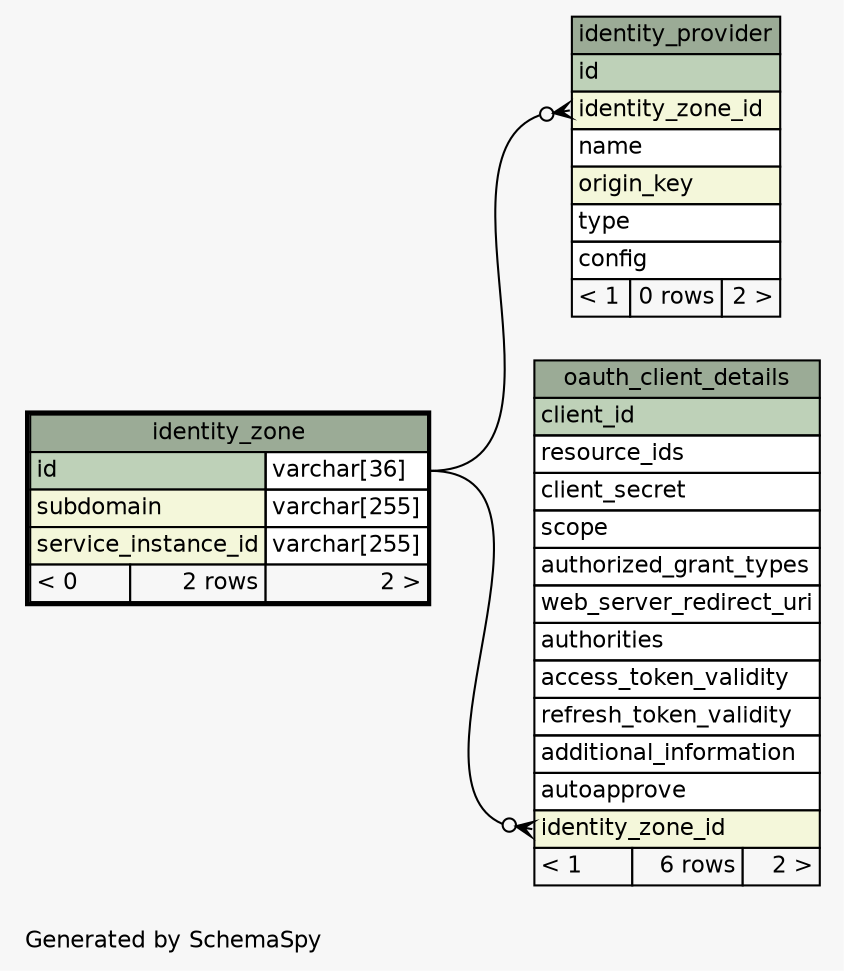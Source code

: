 // dot 2.36.0 on Mac OS X 10.9.2
// SchemaSpy rev 590
digraph "oneDegreeRelationshipsDiagram" {
  graph [
    rankdir="RL"
    bgcolor="#f7f7f7"
    label="\nGenerated by SchemaSpy"
    labeljust="l"
    nodesep="0.18"
    ranksep="0.46"
    fontname="Helvetica"
    fontsize="11"
  ];
  node [
    fontname="Helvetica"
    fontsize="11"
    shape="plaintext"
  ];
  edge [
    arrowsize="0.8"
  ];
  "identity_provider":"identity_zone_id":w -> "identity_zone":"id.type":e [arrowhead=none dir=back arrowtail=crowodot];
  "oauth_client_details":"identity_zone_id":w -> "identity_zone":"id.type":e [arrowhead=none dir=back arrowtail=crowodot];
  "identity_provider" [
    label=<
    <TABLE BORDER="0" CELLBORDER="1" CELLSPACING="0" BGCOLOR="#ffffff">
      <TR><TD COLSPAN="3" BGCOLOR="#9bab96" ALIGN="CENTER">identity_provider</TD></TR>
      <TR><TD PORT="id" COLSPAN="3" BGCOLOR="#bed1b8" ALIGN="LEFT">id</TD></TR>
      <TR><TD PORT="identity_zone_id" COLSPAN="3" BGCOLOR="#f4f7da" ALIGN="LEFT">identity_zone_id</TD></TR>
      <TR><TD PORT="name" COLSPAN="3" ALIGN="LEFT">name</TD></TR>
      <TR><TD PORT="origin_key" COLSPAN="3" BGCOLOR="#f4f7da" ALIGN="LEFT">origin_key</TD></TR>
      <TR><TD PORT="type" COLSPAN="3" ALIGN="LEFT">type</TD></TR>
      <TR><TD PORT="config" COLSPAN="3" ALIGN="LEFT">config</TD></TR>
      <TR><TD ALIGN="LEFT" BGCOLOR="#f7f7f7">&lt; 1</TD><TD ALIGN="RIGHT" BGCOLOR="#f7f7f7">0 rows</TD><TD ALIGN="RIGHT" BGCOLOR="#f7f7f7">2 &gt;</TD></TR>
    </TABLE>>
    URL="identity_provider.html"
    tooltip="identity_provider"
  ];
  "identity_zone" [
    label=<
    <TABLE BORDER="2" CELLBORDER="1" CELLSPACING="0" BGCOLOR="#ffffff">
      <TR><TD COLSPAN="3" BGCOLOR="#9bab96" ALIGN="CENTER">identity_zone</TD></TR>
      <TR><TD PORT="id" COLSPAN="2" BGCOLOR="#bed1b8" ALIGN="LEFT">id</TD><TD PORT="id.type" ALIGN="LEFT">varchar[36]</TD></TR>
      <TR><TD PORT="subdomain" COLSPAN="2" BGCOLOR="#f4f7da" ALIGN="LEFT">subdomain</TD><TD PORT="subdomain.type" ALIGN="LEFT">varchar[255]</TD></TR>
      <TR><TD PORT="service_instance_id" COLSPAN="2" BGCOLOR="#f4f7da" ALIGN="LEFT">service_instance_id</TD><TD PORT="service_instance_id.type" ALIGN="LEFT">varchar[255]</TD></TR>
      <TR><TD ALIGN="LEFT" BGCOLOR="#f7f7f7">&lt; 0</TD><TD ALIGN="RIGHT" BGCOLOR="#f7f7f7">2 rows</TD><TD ALIGN="RIGHT" BGCOLOR="#f7f7f7">2 &gt;</TD></TR>
    </TABLE>>
    URL="identity_zone.html"
    tooltip="identity_zone"
  ];
  "oauth_client_details" [
    label=<
    <TABLE BORDER="0" CELLBORDER="1" CELLSPACING="0" BGCOLOR="#ffffff">
      <TR><TD COLSPAN="3" BGCOLOR="#9bab96" ALIGN="CENTER">oauth_client_details</TD></TR>
      <TR><TD PORT="client_id" COLSPAN="3" BGCOLOR="#bed1b8" ALIGN="LEFT">client_id</TD></TR>
      <TR><TD PORT="resource_ids" COLSPAN="3" ALIGN="LEFT">resource_ids</TD></TR>
      <TR><TD PORT="client_secret" COLSPAN="3" ALIGN="LEFT">client_secret</TD></TR>
      <TR><TD PORT="scope" COLSPAN="3" ALIGN="LEFT">scope</TD></TR>
      <TR><TD PORT="authorized_grant_types" COLSPAN="3" ALIGN="LEFT">authorized_grant_types</TD></TR>
      <TR><TD PORT="web_server_redirect_uri" COLSPAN="3" ALIGN="LEFT">web_server_redirect_uri</TD></TR>
      <TR><TD PORT="authorities" COLSPAN="3" ALIGN="LEFT">authorities</TD></TR>
      <TR><TD PORT="access_token_validity" COLSPAN="3" ALIGN="LEFT">access_token_validity</TD></TR>
      <TR><TD PORT="refresh_token_validity" COLSPAN="3" ALIGN="LEFT">refresh_token_validity</TD></TR>
      <TR><TD PORT="additional_information" COLSPAN="3" ALIGN="LEFT">additional_information</TD></TR>
      <TR><TD PORT="autoapprove" COLSPAN="3" ALIGN="LEFT">autoapprove</TD></TR>
      <TR><TD PORT="identity_zone_id" COLSPAN="3" BGCOLOR="#f4f7da" ALIGN="LEFT">identity_zone_id</TD></TR>
      <TR><TD ALIGN="LEFT" BGCOLOR="#f7f7f7">&lt; 1</TD><TD ALIGN="RIGHT" BGCOLOR="#f7f7f7">6 rows</TD><TD ALIGN="RIGHT" BGCOLOR="#f7f7f7">2 &gt;</TD></TR>
    </TABLE>>
    URL="oauth_client_details.html"
    tooltip="oauth_client_details"
  ];
}
